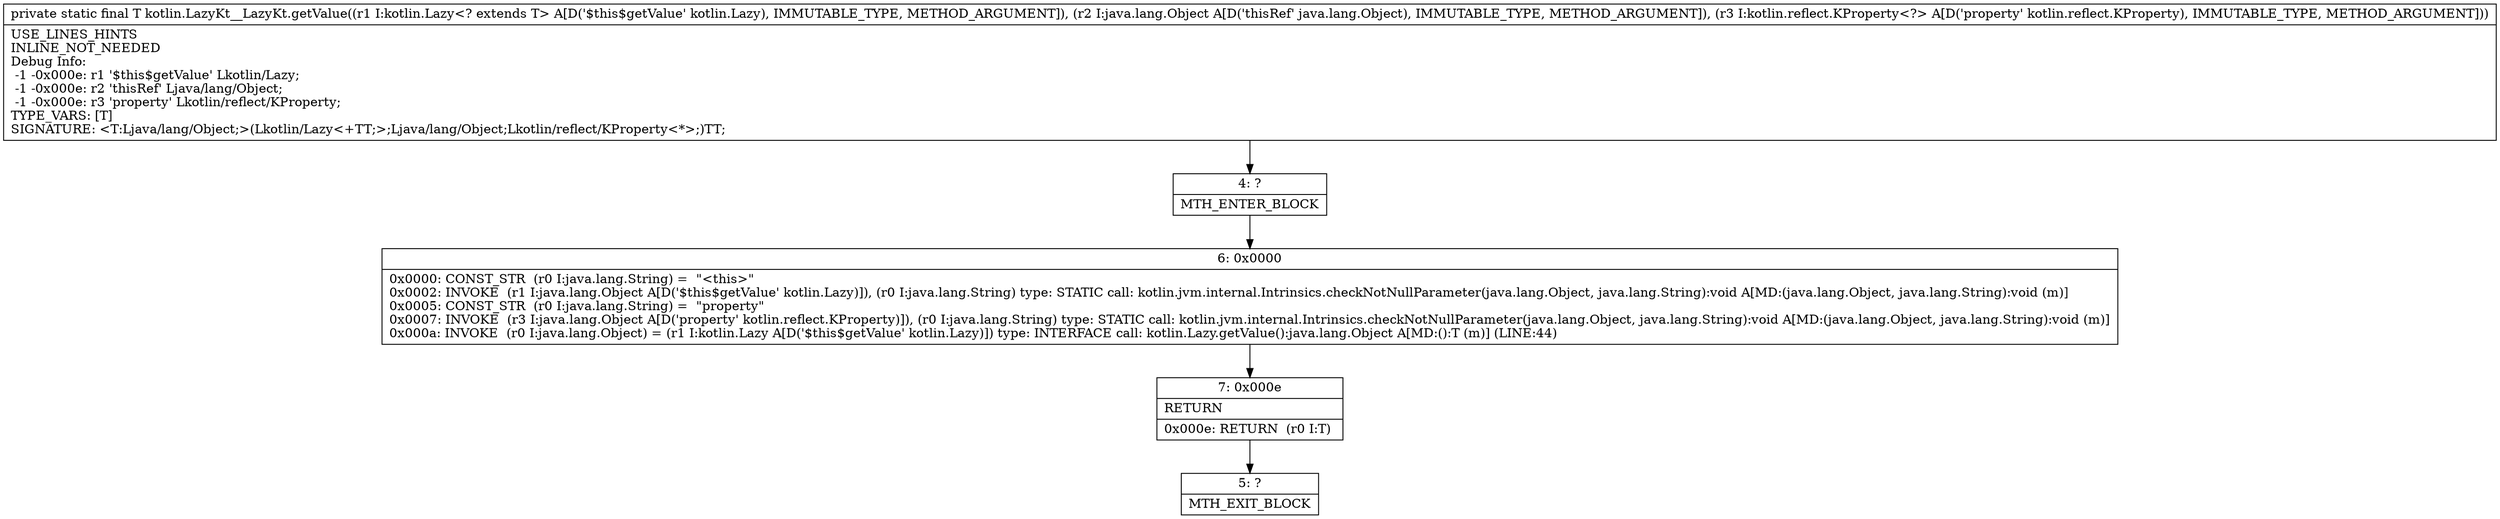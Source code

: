 digraph "CFG forkotlin.LazyKt__LazyKt.getValue(Lkotlin\/Lazy;Ljava\/lang\/Object;Lkotlin\/reflect\/KProperty;)Ljava\/lang\/Object;" {
Node_4 [shape=record,label="{4\:\ ?|MTH_ENTER_BLOCK\l}"];
Node_6 [shape=record,label="{6\:\ 0x0000|0x0000: CONST_STR  (r0 I:java.lang.String) =  \"\<this\>\" \l0x0002: INVOKE  (r1 I:java.lang.Object A[D('$this$getValue' kotlin.Lazy)]), (r0 I:java.lang.String) type: STATIC call: kotlin.jvm.internal.Intrinsics.checkNotNullParameter(java.lang.Object, java.lang.String):void A[MD:(java.lang.Object, java.lang.String):void (m)]\l0x0005: CONST_STR  (r0 I:java.lang.String) =  \"property\" \l0x0007: INVOKE  (r3 I:java.lang.Object A[D('property' kotlin.reflect.KProperty)]), (r0 I:java.lang.String) type: STATIC call: kotlin.jvm.internal.Intrinsics.checkNotNullParameter(java.lang.Object, java.lang.String):void A[MD:(java.lang.Object, java.lang.String):void (m)]\l0x000a: INVOKE  (r0 I:java.lang.Object) = (r1 I:kotlin.Lazy A[D('$this$getValue' kotlin.Lazy)]) type: INTERFACE call: kotlin.Lazy.getValue():java.lang.Object A[MD:():T (m)] (LINE:44)\l}"];
Node_7 [shape=record,label="{7\:\ 0x000e|RETURN\l|0x000e: RETURN  (r0 I:T) \l}"];
Node_5 [shape=record,label="{5\:\ ?|MTH_EXIT_BLOCK\l}"];
MethodNode[shape=record,label="{private static final T kotlin.LazyKt__LazyKt.getValue((r1 I:kotlin.Lazy\<? extends T\> A[D('$this$getValue' kotlin.Lazy), IMMUTABLE_TYPE, METHOD_ARGUMENT]), (r2 I:java.lang.Object A[D('thisRef' java.lang.Object), IMMUTABLE_TYPE, METHOD_ARGUMENT]), (r3 I:kotlin.reflect.KProperty\<?\> A[D('property' kotlin.reflect.KProperty), IMMUTABLE_TYPE, METHOD_ARGUMENT]))  | USE_LINES_HINTS\lINLINE_NOT_NEEDED\lDebug Info:\l  \-1 \-0x000e: r1 '$this$getValue' Lkotlin\/Lazy;\l  \-1 \-0x000e: r2 'thisRef' Ljava\/lang\/Object;\l  \-1 \-0x000e: r3 'property' Lkotlin\/reflect\/KProperty;\lTYPE_VARS: [T]\lSIGNATURE: \<T:Ljava\/lang\/Object;\>(Lkotlin\/Lazy\<+TT;\>;Ljava\/lang\/Object;Lkotlin\/reflect\/KProperty\<*\>;)TT;\l}"];
MethodNode -> Node_4;Node_4 -> Node_6;
Node_6 -> Node_7;
Node_7 -> Node_5;
}

